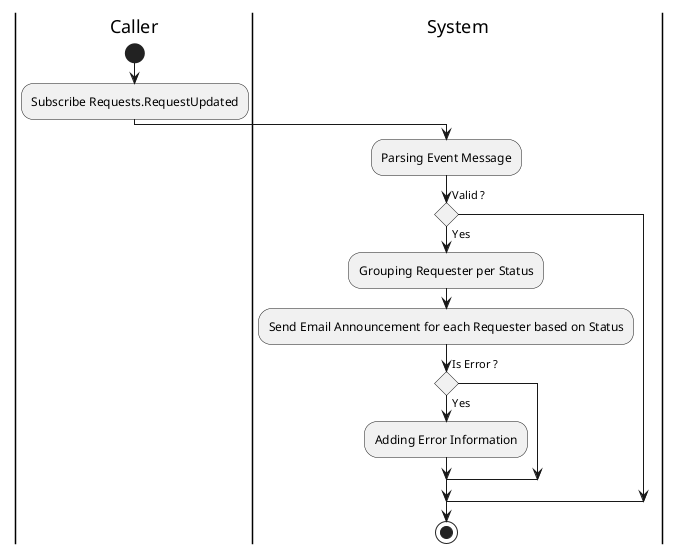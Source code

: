 @startuml MAILER_SubscribeCommitRequest

skinparam ConditionEndStyle hline
skinparam conditionStyle diamond
skinparam Monochrome true
skinparam Shadowing false

|Caller|
start
:Subscribe Requests.RequestUpdated;

|System|
:Parsing Event Message;

if (Valid ?) then (Yes)
    :Grouping Requester per Status;
    :Send Email Announcement for each Requester based on Status;

    if (Is Error ?) then (Yes)
        :Adding Error Information;
    endif
endif
stop

@enduml